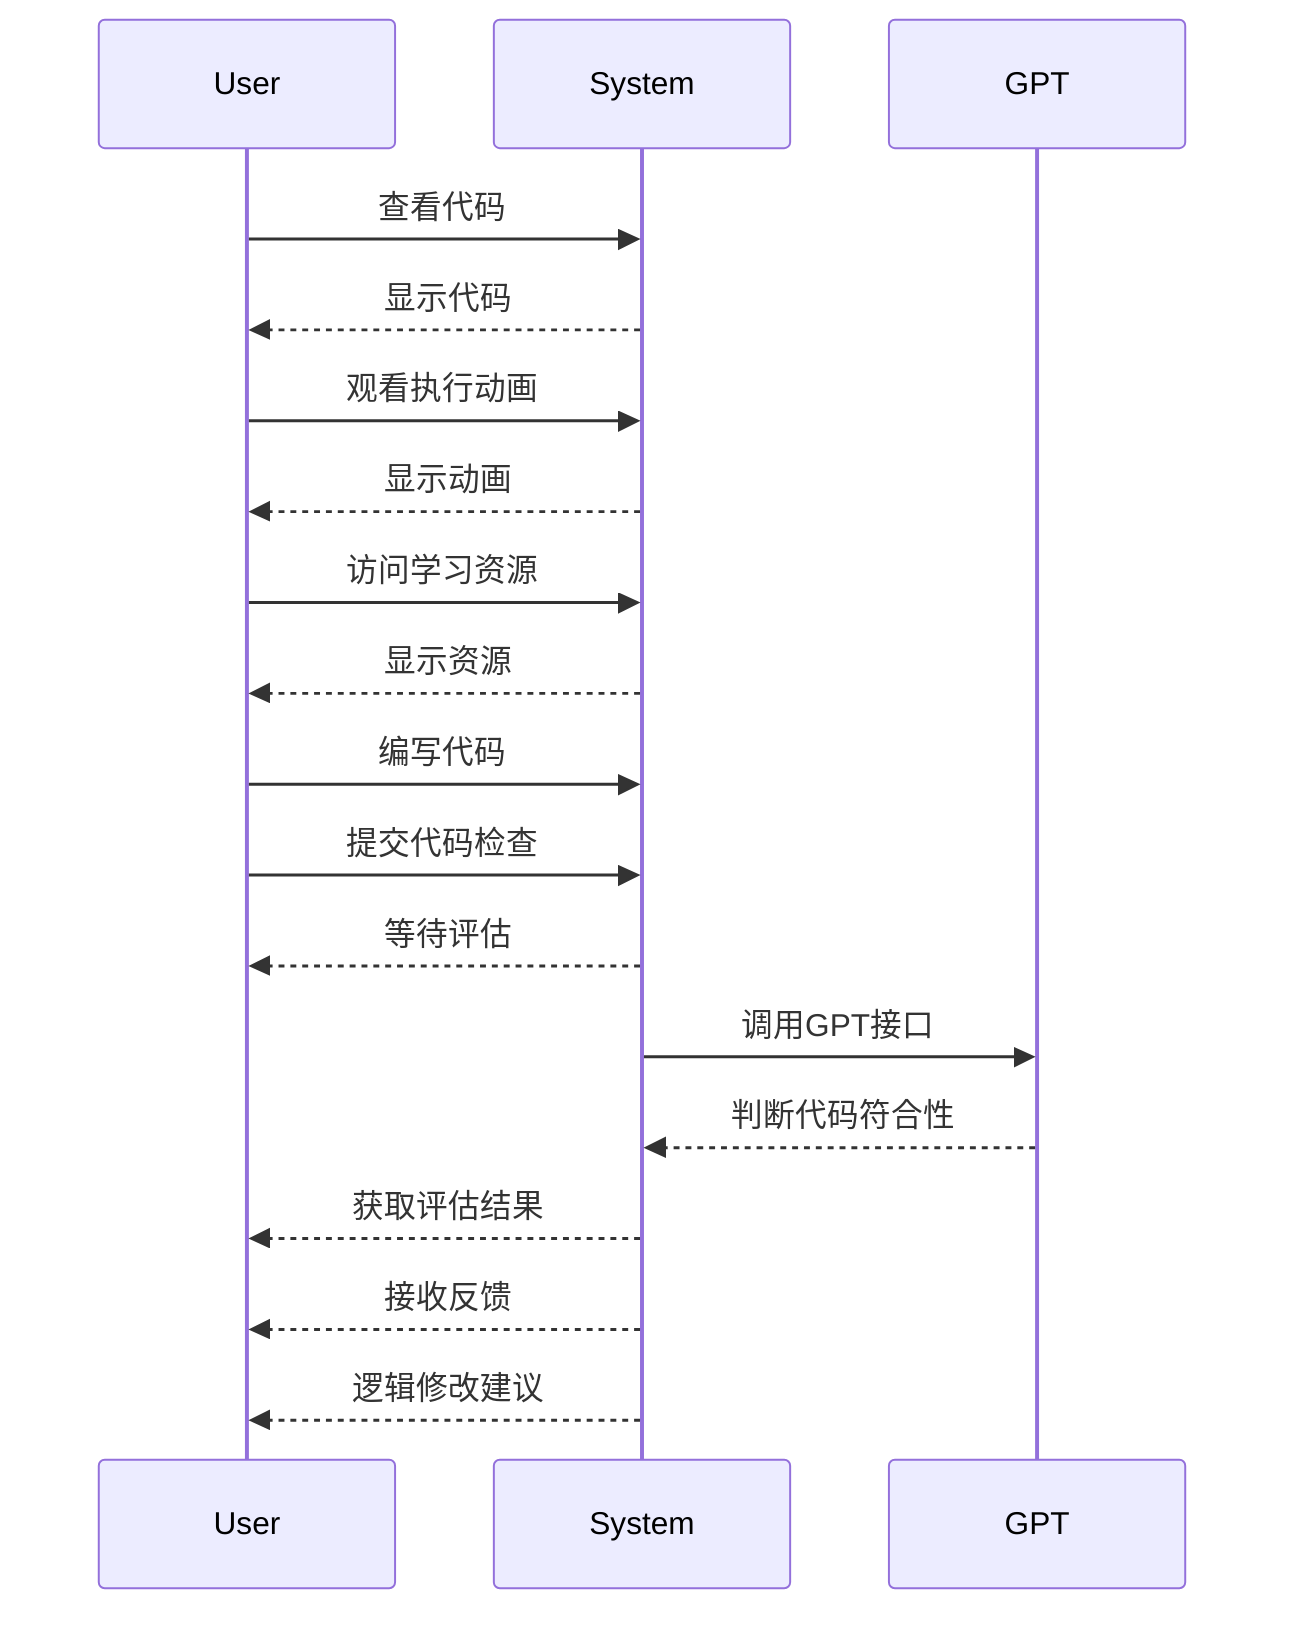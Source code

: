 sequenceDiagram
    participant User
    participant System

    User ->> System: 查看代码
    System -->> User: 显示代码

    User ->> System: 观看执行动画
    System -->> User: 显示动画

    User ->> System: 访问学习资源
    System -->> User: 显示资源

    User ->> System: 编写代码
    User ->> System: 提交代码检查
    System -->> User: 等待评估
    System ->> GPT: 调用GPT接口
    GPT -->> System: 判断代码符合性
    System -->> User: 获取评估结果
    System -->> User: 接收反馈
    System -->> User: 逻辑修改建议